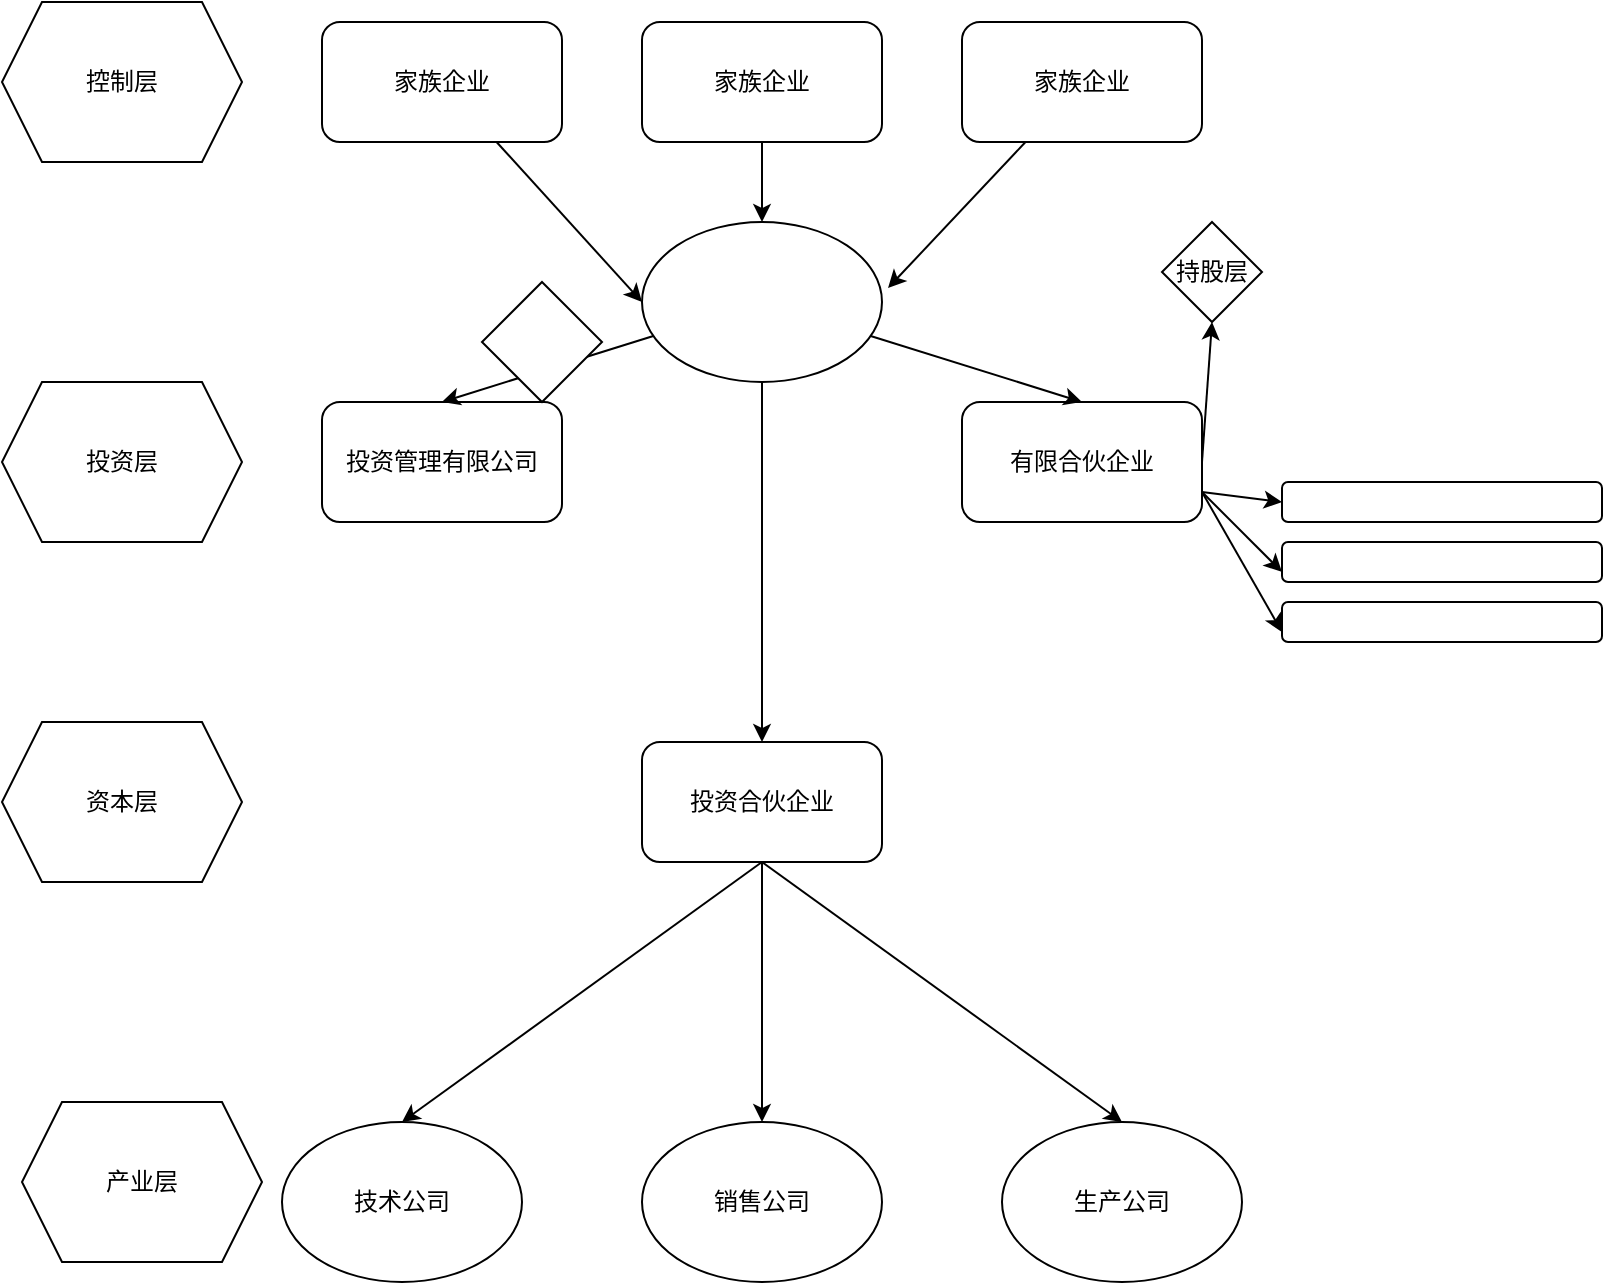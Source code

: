 <mxfile version="25.0.3">
  <diagram name="第 1 页" id="8f15Zyi8x84okgb8SEgH">
    <mxGraphModel dx="1434" dy="790" grid="1" gridSize="10" guides="1" tooltips="1" connect="1" arrows="1" fold="1" page="1" pageScale="1" pageWidth="827" pageHeight="1169" math="0" shadow="0">
      <root>
        <mxCell id="0" />
        <mxCell id="1" parent="0" />
        <mxCell id="5FzmEWzDpmraRiyy6pU8-8" style="edgeStyle=none;rounded=0;orthogonalLoop=1;jettySize=auto;html=1;entryX=0;entryY=0.5;entryDx=0;entryDy=0;" edge="1" parent="1" source="5FzmEWzDpmraRiyy6pU8-1" target="5FzmEWzDpmraRiyy6pU8-7">
          <mxGeometry relative="1" as="geometry" />
        </mxCell>
        <mxCell id="5FzmEWzDpmraRiyy6pU8-1" value="家族企业" style="rounded=1;whiteSpace=wrap;html=1;" vertex="1" parent="1">
          <mxGeometry x="160" y="60" width="120" height="60" as="geometry" />
        </mxCell>
        <mxCell id="5FzmEWzDpmraRiyy6pU8-9" style="edgeStyle=none;rounded=0;orthogonalLoop=1;jettySize=auto;html=1;" edge="1" parent="1" source="5FzmEWzDpmraRiyy6pU8-2" target="5FzmEWzDpmraRiyy6pU8-7">
          <mxGeometry relative="1" as="geometry" />
        </mxCell>
        <mxCell id="5FzmEWzDpmraRiyy6pU8-2" value="家族企业" style="rounded=1;whiteSpace=wrap;html=1;" vertex="1" parent="1">
          <mxGeometry x="320" y="60" width="120" height="60" as="geometry" />
        </mxCell>
        <mxCell id="5FzmEWzDpmraRiyy6pU8-3" value="家族企业" style="rounded=1;whiteSpace=wrap;html=1;" vertex="1" parent="1">
          <mxGeometry x="480" y="60" width="120" height="60" as="geometry" />
        </mxCell>
        <mxCell id="5FzmEWzDpmraRiyy6pU8-5" value="投资管理有限公司" style="rounded=1;whiteSpace=wrap;html=1;" vertex="1" parent="1">
          <mxGeometry x="160" y="250" width="120" height="60" as="geometry" />
        </mxCell>
        <mxCell id="5FzmEWzDpmraRiyy6pU8-32" style="edgeStyle=none;rounded=0;orthogonalLoop=1;jettySize=auto;html=1;exitX=1;exitY=0.5;exitDx=0;exitDy=0;entryX=0.5;entryY=1;entryDx=0;entryDy=0;" edge="1" parent="1" source="5FzmEWzDpmraRiyy6pU8-6" target="5FzmEWzDpmraRiyy6pU8-31">
          <mxGeometry relative="1" as="geometry" />
        </mxCell>
        <mxCell id="5FzmEWzDpmraRiyy6pU8-36" style="edgeStyle=none;rounded=0;orthogonalLoop=1;jettySize=auto;html=1;exitX=1;exitY=0.75;exitDx=0;exitDy=0;entryX=0;entryY=0.5;entryDx=0;entryDy=0;" edge="1" parent="1" source="5FzmEWzDpmraRiyy6pU8-6" target="5FzmEWzDpmraRiyy6pU8-34">
          <mxGeometry relative="1" as="geometry" />
        </mxCell>
        <mxCell id="5FzmEWzDpmraRiyy6pU8-37" style="edgeStyle=none;rounded=0;orthogonalLoop=1;jettySize=auto;html=1;exitX=1;exitY=0.75;exitDx=0;exitDy=0;entryX=0;entryY=0.75;entryDx=0;entryDy=0;" edge="1" parent="1" source="5FzmEWzDpmraRiyy6pU8-6" target="5FzmEWzDpmraRiyy6pU8-33">
          <mxGeometry relative="1" as="geometry" />
        </mxCell>
        <mxCell id="5FzmEWzDpmraRiyy6pU8-38" style="edgeStyle=none;rounded=0;orthogonalLoop=1;jettySize=auto;html=1;exitX=1;exitY=0.75;exitDx=0;exitDy=0;entryX=0;entryY=0.75;entryDx=0;entryDy=0;" edge="1" parent="1" source="5FzmEWzDpmraRiyy6pU8-6" target="5FzmEWzDpmraRiyy6pU8-35">
          <mxGeometry relative="1" as="geometry" />
        </mxCell>
        <mxCell id="5FzmEWzDpmraRiyy6pU8-6" value="有限合伙企业" style="rounded=1;whiteSpace=wrap;html=1;" vertex="1" parent="1">
          <mxGeometry x="480" y="250" width="120" height="60" as="geometry" />
        </mxCell>
        <mxCell id="5FzmEWzDpmraRiyy6pU8-12" style="edgeStyle=none;rounded=0;orthogonalLoop=1;jettySize=auto;html=1;entryX=0.5;entryY=0;entryDx=0;entryDy=0;" edge="1" parent="1" source="5FzmEWzDpmraRiyy6pU8-7" target="5FzmEWzDpmraRiyy6pU8-5">
          <mxGeometry relative="1" as="geometry" />
        </mxCell>
        <mxCell id="5FzmEWzDpmraRiyy6pU8-14" style="edgeStyle=none;rounded=0;orthogonalLoop=1;jettySize=auto;html=1;entryX=0.5;entryY=0;entryDx=0;entryDy=0;" edge="1" parent="1" source="5FzmEWzDpmraRiyy6pU8-7" target="5FzmEWzDpmraRiyy6pU8-6">
          <mxGeometry relative="1" as="geometry" />
        </mxCell>
        <mxCell id="5FzmEWzDpmraRiyy6pU8-15" style="edgeStyle=none;rounded=0;orthogonalLoop=1;jettySize=auto;html=1;exitX=0.5;exitY=1;exitDx=0;exitDy=0;" edge="1" parent="1" source="5FzmEWzDpmraRiyy6pU8-7" target="5FzmEWzDpmraRiyy6pU8-16">
          <mxGeometry relative="1" as="geometry">
            <mxPoint x="380" y="450" as="targetPoint" />
          </mxGeometry>
        </mxCell>
        <mxCell id="5FzmEWzDpmraRiyy6pU8-7" value="" style="ellipse;whiteSpace=wrap;html=1;" vertex="1" parent="1">
          <mxGeometry x="320" y="160" width="120" height="80" as="geometry" />
        </mxCell>
        <mxCell id="5FzmEWzDpmraRiyy6pU8-10" style="edgeStyle=none;rounded=0;orthogonalLoop=1;jettySize=auto;html=1;entryX=1.025;entryY=0.413;entryDx=0;entryDy=0;entryPerimeter=0;" edge="1" parent="1" source="5FzmEWzDpmraRiyy6pU8-3" target="5FzmEWzDpmraRiyy6pU8-7">
          <mxGeometry relative="1" as="geometry" />
        </mxCell>
        <mxCell id="5FzmEWzDpmraRiyy6pU8-22" style="edgeStyle=none;rounded=0;orthogonalLoop=1;jettySize=auto;html=1;exitX=0.5;exitY=1;exitDx=0;exitDy=0;entryX=0.5;entryY=0;entryDx=0;entryDy=0;" edge="1" parent="1" source="5FzmEWzDpmraRiyy6pU8-16" target="5FzmEWzDpmraRiyy6pU8-19">
          <mxGeometry relative="1" as="geometry" />
        </mxCell>
        <mxCell id="5FzmEWzDpmraRiyy6pU8-24" style="edgeStyle=none;rounded=0;orthogonalLoop=1;jettySize=auto;html=1;exitX=0.5;exitY=1;exitDx=0;exitDy=0;entryX=0.5;entryY=0;entryDx=0;entryDy=0;" edge="1" parent="1" source="5FzmEWzDpmraRiyy6pU8-16" target="5FzmEWzDpmraRiyy6pU8-21">
          <mxGeometry relative="1" as="geometry" />
        </mxCell>
        <mxCell id="5FzmEWzDpmraRiyy6pU8-25" style="edgeStyle=none;rounded=0;orthogonalLoop=1;jettySize=auto;html=1;exitX=0.5;exitY=1;exitDx=0;exitDy=0;entryX=0.5;entryY=0;entryDx=0;entryDy=0;" edge="1" parent="1" source="5FzmEWzDpmraRiyy6pU8-16" target="5FzmEWzDpmraRiyy6pU8-20">
          <mxGeometry relative="1" as="geometry" />
        </mxCell>
        <mxCell id="5FzmEWzDpmraRiyy6pU8-16" value="投资合伙企业" style="rounded=1;whiteSpace=wrap;html=1;" vertex="1" parent="1">
          <mxGeometry x="320" y="420" width="120" height="60" as="geometry" />
        </mxCell>
        <mxCell id="5FzmEWzDpmraRiyy6pU8-18" value="" style="rhombus;whiteSpace=wrap;html=1;" vertex="1" parent="1">
          <mxGeometry x="240" y="190" width="60" height="60" as="geometry" />
        </mxCell>
        <mxCell id="5FzmEWzDpmraRiyy6pU8-19" value="技术公司" style="ellipse;whiteSpace=wrap;html=1;" vertex="1" parent="1">
          <mxGeometry x="140" y="610" width="120" height="80" as="geometry" />
        </mxCell>
        <mxCell id="5FzmEWzDpmraRiyy6pU8-20" value="销售公司" style="ellipse;whiteSpace=wrap;html=1;" vertex="1" parent="1">
          <mxGeometry x="320" y="610" width="120" height="80" as="geometry" />
        </mxCell>
        <mxCell id="5FzmEWzDpmraRiyy6pU8-21" value="生产公司" style="ellipse;whiteSpace=wrap;html=1;" vertex="1" parent="1">
          <mxGeometry x="500" y="610" width="120" height="80" as="geometry" />
        </mxCell>
        <mxCell id="5FzmEWzDpmraRiyy6pU8-27" value="产业层" style="shape=hexagon;perimeter=hexagonPerimeter2;whiteSpace=wrap;html=1;fixedSize=1;" vertex="1" parent="1">
          <mxGeometry x="10" y="600" width="120" height="80" as="geometry" />
        </mxCell>
        <mxCell id="5FzmEWzDpmraRiyy6pU8-28" value="资本层" style="shape=hexagon;perimeter=hexagonPerimeter2;whiteSpace=wrap;html=1;fixedSize=1;" vertex="1" parent="1">
          <mxGeometry y="410" width="120" height="80" as="geometry" />
        </mxCell>
        <mxCell id="5FzmEWzDpmraRiyy6pU8-29" value="投资层" style="shape=hexagon;perimeter=hexagonPerimeter2;whiteSpace=wrap;html=1;fixedSize=1;" vertex="1" parent="1">
          <mxGeometry y="240" width="120" height="80" as="geometry" />
        </mxCell>
        <mxCell id="5FzmEWzDpmraRiyy6pU8-30" value="控制层" style="shape=hexagon;perimeter=hexagonPerimeter2;whiteSpace=wrap;html=1;fixedSize=1;" vertex="1" parent="1">
          <mxGeometry y="50" width="120" height="80" as="geometry" />
        </mxCell>
        <mxCell id="5FzmEWzDpmraRiyy6pU8-31" value="持股层" style="rhombus;whiteSpace=wrap;html=1;" vertex="1" parent="1">
          <mxGeometry x="580" y="160" width="50" height="50" as="geometry" />
        </mxCell>
        <mxCell id="5FzmEWzDpmraRiyy6pU8-33" value="" style="rounded=1;whiteSpace=wrap;html=1;" vertex="1" parent="1">
          <mxGeometry x="640" y="320" width="160" height="20" as="geometry" />
        </mxCell>
        <mxCell id="5FzmEWzDpmraRiyy6pU8-34" value="" style="rounded=1;whiteSpace=wrap;html=1;" vertex="1" parent="1">
          <mxGeometry x="640" y="290" width="160" height="20" as="geometry" />
        </mxCell>
        <mxCell id="5FzmEWzDpmraRiyy6pU8-35" value="" style="rounded=1;whiteSpace=wrap;html=1;" vertex="1" parent="1">
          <mxGeometry x="640" y="350" width="160" height="20" as="geometry" />
        </mxCell>
      </root>
    </mxGraphModel>
  </diagram>
</mxfile>
